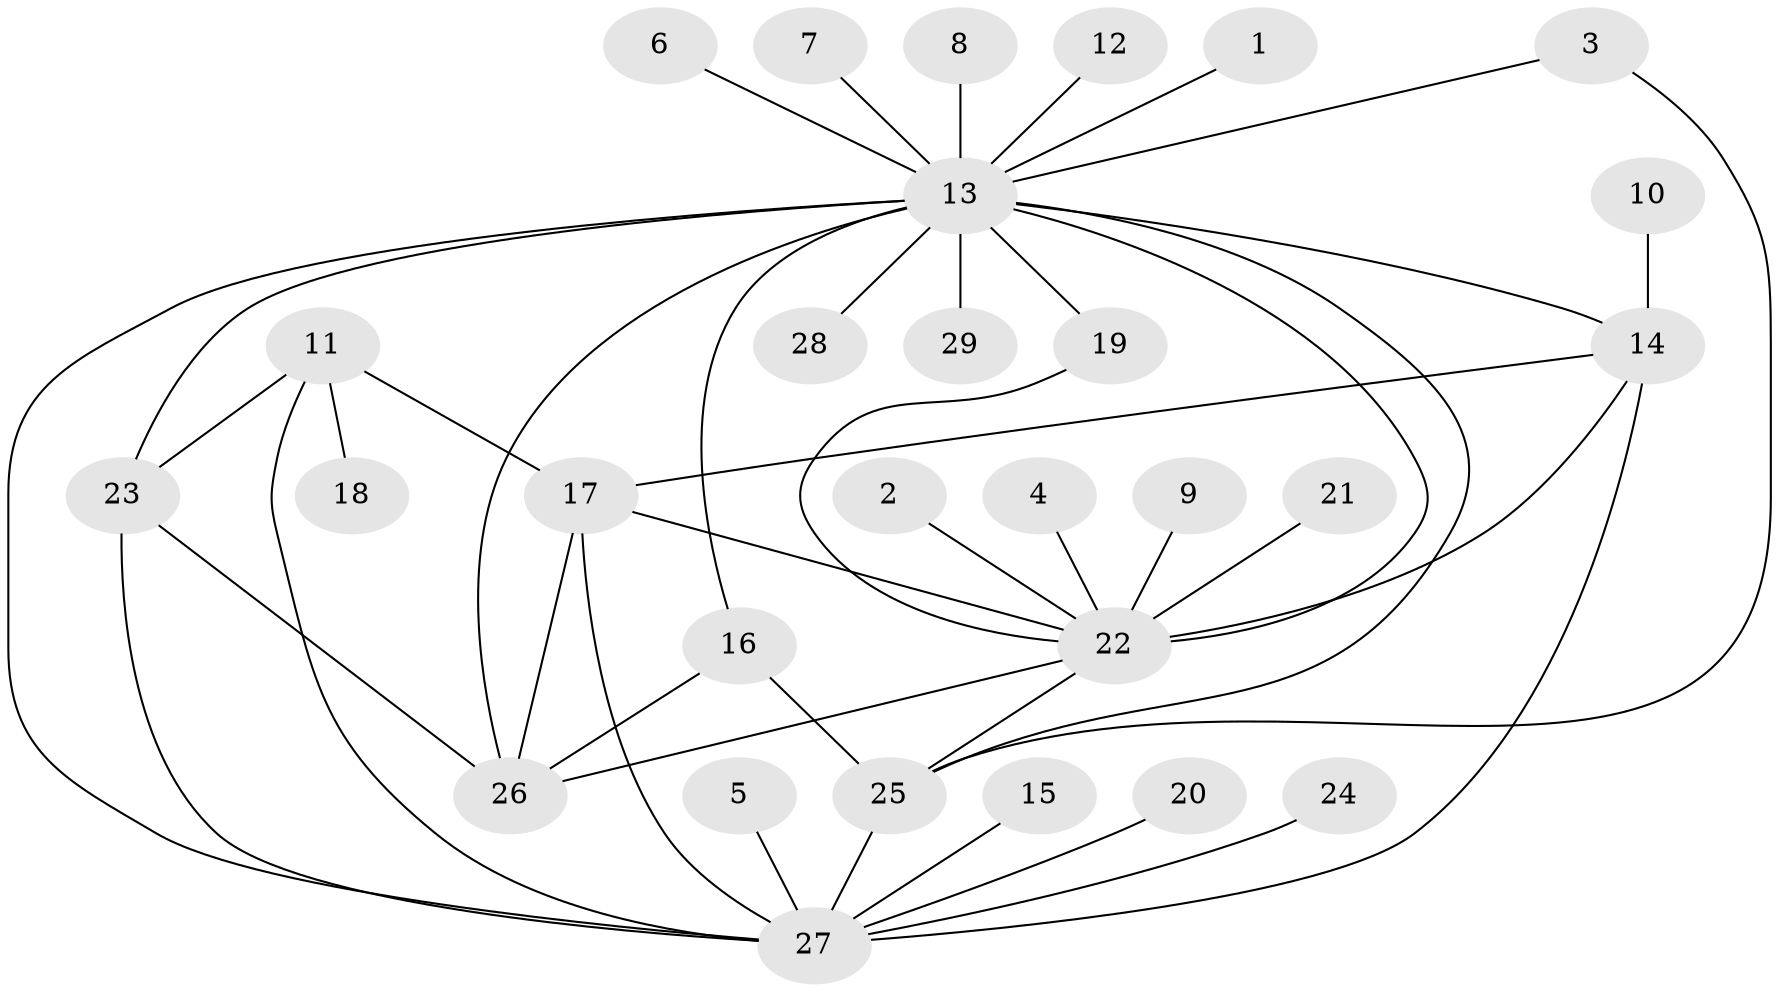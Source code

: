 // original degree distribution, {23: 0.017543859649122806, 11: 0.017543859649122806, 5: 0.07017543859649122, 3: 0.14035087719298245, 1: 0.5263157894736842, 12: 0.017543859649122806, 6: 0.03508771929824561, 4: 0.07017543859649122, 2: 0.10526315789473684}
// Generated by graph-tools (version 1.1) at 2025/50/03/09/25 03:50:01]
// undirected, 29 vertices, 44 edges
graph export_dot {
graph [start="1"]
  node [color=gray90,style=filled];
  1;
  2;
  3;
  4;
  5;
  6;
  7;
  8;
  9;
  10;
  11;
  12;
  13;
  14;
  15;
  16;
  17;
  18;
  19;
  20;
  21;
  22;
  23;
  24;
  25;
  26;
  27;
  28;
  29;
  1 -- 13 [weight=1.0];
  2 -- 22 [weight=1.0];
  3 -- 13 [weight=1.0];
  3 -- 25 [weight=1.0];
  4 -- 22 [weight=1.0];
  5 -- 27 [weight=1.0];
  6 -- 13 [weight=1.0];
  7 -- 13 [weight=1.0];
  8 -- 13 [weight=1.0];
  9 -- 22 [weight=1.0];
  10 -- 14 [weight=1.0];
  11 -- 17 [weight=1.0];
  11 -- 18 [weight=1.0];
  11 -- 23 [weight=1.0];
  11 -- 27 [weight=1.0];
  12 -- 13 [weight=1.0];
  13 -- 14 [weight=1.0];
  13 -- 16 [weight=1.0];
  13 -- 19 [weight=1.0];
  13 -- 22 [weight=3.0];
  13 -- 23 [weight=2.0];
  13 -- 25 [weight=1.0];
  13 -- 26 [weight=1.0];
  13 -- 27 [weight=2.0];
  13 -- 28 [weight=1.0];
  13 -- 29 [weight=1.0];
  14 -- 17 [weight=1.0];
  14 -- 22 [weight=1.0];
  14 -- 27 [weight=1.0];
  15 -- 27 [weight=1.0];
  16 -- 25 [weight=1.0];
  16 -- 26 [weight=1.0];
  17 -- 22 [weight=1.0];
  17 -- 26 [weight=1.0];
  17 -- 27 [weight=1.0];
  19 -- 22 [weight=1.0];
  20 -- 27 [weight=1.0];
  21 -- 22 [weight=1.0];
  22 -- 25 [weight=1.0];
  22 -- 26 [weight=1.0];
  23 -- 26 [weight=1.0];
  23 -- 27 [weight=1.0];
  24 -- 27 [weight=1.0];
  25 -- 27 [weight=2.0];
}
